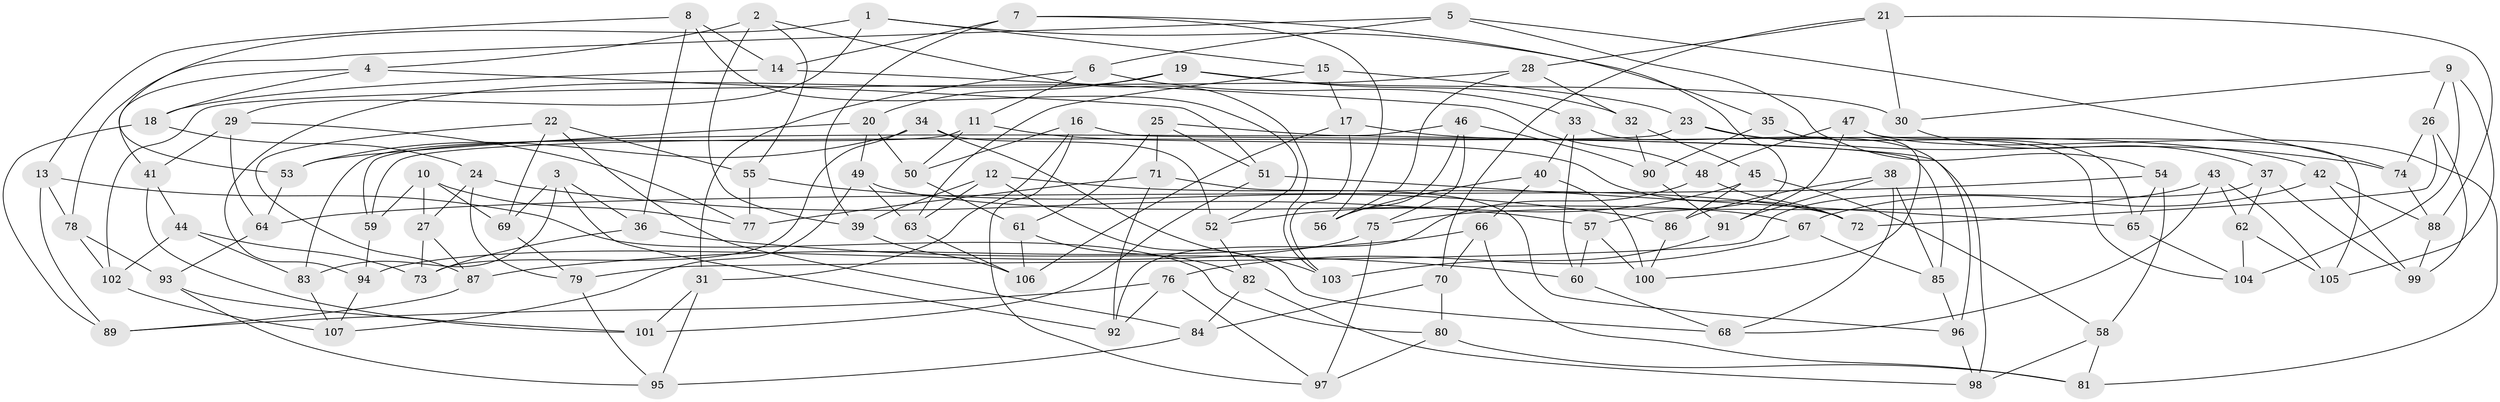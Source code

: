 // Generated by graph-tools (version 1.1) at 2025/57/03/09/25 04:57:49]
// undirected, 107 vertices, 214 edges
graph export_dot {
graph [start="1"]
  node [color=gray90,style=filled];
  1;
  2;
  3;
  4;
  5;
  6;
  7;
  8;
  9;
  10;
  11;
  12;
  13;
  14;
  15;
  16;
  17;
  18;
  19;
  20;
  21;
  22;
  23;
  24;
  25;
  26;
  27;
  28;
  29;
  30;
  31;
  32;
  33;
  34;
  35;
  36;
  37;
  38;
  39;
  40;
  41;
  42;
  43;
  44;
  45;
  46;
  47;
  48;
  49;
  50;
  51;
  52;
  53;
  54;
  55;
  56;
  57;
  58;
  59;
  60;
  61;
  62;
  63;
  64;
  65;
  66;
  67;
  68;
  69;
  70;
  71;
  72;
  73;
  74;
  75;
  76;
  77;
  78;
  79;
  80;
  81;
  82;
  83;
  84;
  85;
  86;
  87;
  88;
  89;
  90;
  91;
  92;
  93;
  94;
  95;
  96;
  97;
  98;
  99;
  100;
  101;
  102;
  103;
  104;
  105;
  106;
  107;
  1 -- 15;
  1 -- 29;
  1 -- 53;
  1 -- 35;
  2 -- 103;
  2 -- 4;
  2 -- 55;
  2 -- 39;
  3 -- 83;
  3 -- 69;
  3 -- 92;
  3 -- 36;
  4 -- 51;
  4 -- 41;
  4 -- 18;
  5 -- 54;
  5 -- 74;
  5 -- 6;
  5 -- 78;
  6 -- 11;
  6 -- 33;
  6 -- 31;
  7 -- 57;
  7 -- 14;
  7 -- 56;
  7 -- 39;
  8 -- 52;
  8 -- 36;
  8 -- 14;
  8 -- 13;
  9 -- 26;
  9 -- 30;
  9 -- 104;
  9 -- 105;
  10 -- 59;
  10 -- 77;
  10 -- 69;
  10 -- 27;
  11 -- 72;
  11 -- 50;
  11 -- 83;
  12 -- 68;
  12 -- 63;
  12 -- 72;
  12 -- 39;
  13 -- 78;
  13 -- 89;
  13 -- 80;
  14 -- 18;
  14 -- 48;
  15 -- 63;
  15 -- 17;
  15 -- 23;
  16 -- 85;
  16 -- 31;
  16 -- 97;
  16 -- 50;
  17 -- 106;
  17 -- 42;
  17 -- 103;
  18 -- 89;
  18 -- 24;
  19 -- 20;
  19 -- 32;
  19 -- 30;
  19 -- 94;
  20 -- 53;
  20 -- 49;
  20 -- 50;
  21 -- 30;
  21 -- 28;
  21 -- 88;
  21 -- 70;
  22 -- 69;
  22 -- 55;
  22 -- 84;
  22 -- 87;
  23 -- 74;
  23 -- 100;
  23 -- 59;
  24 -- 79;
  24 -- 57;
  24 -- 27;
  25 -- 61;
  25 -- 51;
  25 -- 98;
  25 -- 71;
  26 -- 99;
  26 -- 72;
  26 -- 74;
  27 -- 87;
  27 -- 73;
  28 -- 102;
  28 -- 56;
  28 -- 32;
  29 -- 64;
  29 -- 41;
  29 -- 77;
  30 -- 37;
  31 -- 101;
  31 -- 95;
  32 -- 90;
  32 -- 45;
  33 -- 60;
  33 -- 96;
  33 -- 40;
  34 -- 52;
  34 -- 73;
  34 -- 53;
  34 -- 103;
  35 -- 90;
  35 -- 65;
  35 -- 104;
  36 -- 60;
  36 -- 73;
  37 -- 99;
  37 -- 79;
  37 -- 62;
  38 -- 91;
  38 -- 85;
  38 -- 86;
  38 -- 68;
  39 -- 106;
  40 -- 100;
  40 -- 56;
  40 -- 66;
  41 -- 44;
  41 -- 101;
  42 -- 67;
  42 -- 99;
  42 -- 88;
  43 -- 75;
  43 -- 68;
  43 -- 105;
  43 -- 62;
  44 -- 83;
  44 -- 102;
  44 -- 73;
  45 -- 86;
  45 -- 52;
  45 -- 58;
  46 -- 56;
  46 -- 75;
  46 -- 90;
  46 -- 59;
  47 -- 48;
  47 -- 81;
  47 -- 91;
  47 -- 105;
  48 -- 72;
  48 -- 92;
  49 -- 67;
  49 -- 107;
  49 -- 63;
  50 -- 61;
  51 -- 101;
  51 -- 65;
  52 -- 82;
  53 -- 64;
  54 -- 64;
  54 -- 58;
  54 -- 65;
  55 -- 77;
  55 -- 86;
  57 -- 100;
  57 -- 60;
  58 -- 81;
  58 -- 98;
  59 -- 94;
  60 -- 68;
  61 -- 106;
  61 -- 82;
  62 -- 104;
  62 -- 105;
  63 -- 106;
  64 -- 93;
  65 -- 104;
  66 -- 87;
  66 -- 70;
  66 -- 81;
  67 -- 85;
  67 -- 76;
  69 -- 79;
  70 -- 80;
  70 -- 84;
  71 -- 92;
  71 -- 96;
  71 -- 77;
  74 -- 88;
  75 -- 94;
  75 -- 97;
  76 -- 97;
  76 -- 89;
  76 -- 92;
  78 -- 102;
  78 -- 93;
  79 -- 95;
  80 -- 81;
  80 -- 97;
  82 -- 84;
  82 -- 98;
  83 -- 107;
  84 -- 95;
  85 -- 96;
  86 -- 100;
  87 -- 89;
  88 -- 99;
  90 -- 91;
  91 -- 103;
  93 -- 95;
  93 -- 101;
  94 -- 107;
  96 -- 98;
  102 -- 107;
}
